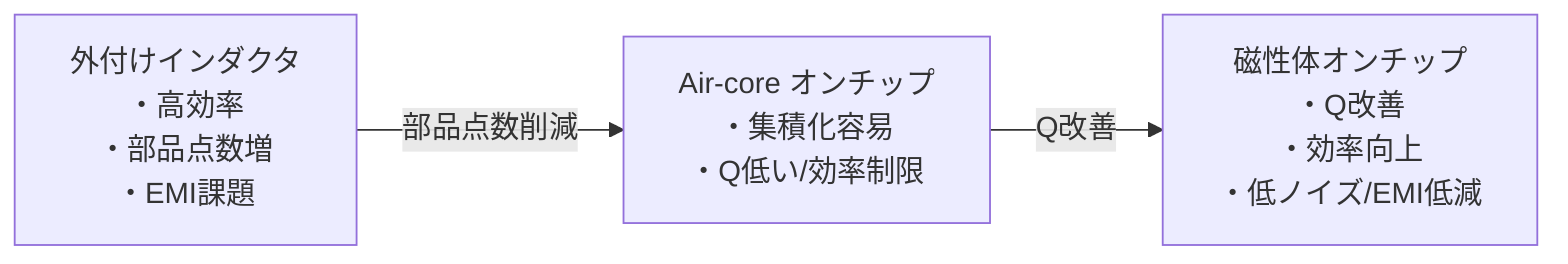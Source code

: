 flowchart LR
  EXT["外付けインダクタ\n・高効率\n・部品点数増\n・EMI課題"]
  AIR["Air-core オンチップ\n・集積化容易\n・Q低い/効率制限"]
  MAG["磁性体オンチップ\n・Q改善\n・効率向上\n・低ノイズ/EMI低減"]
  EXT -->|部品点数削減| AIR -->|Q改善| MAG